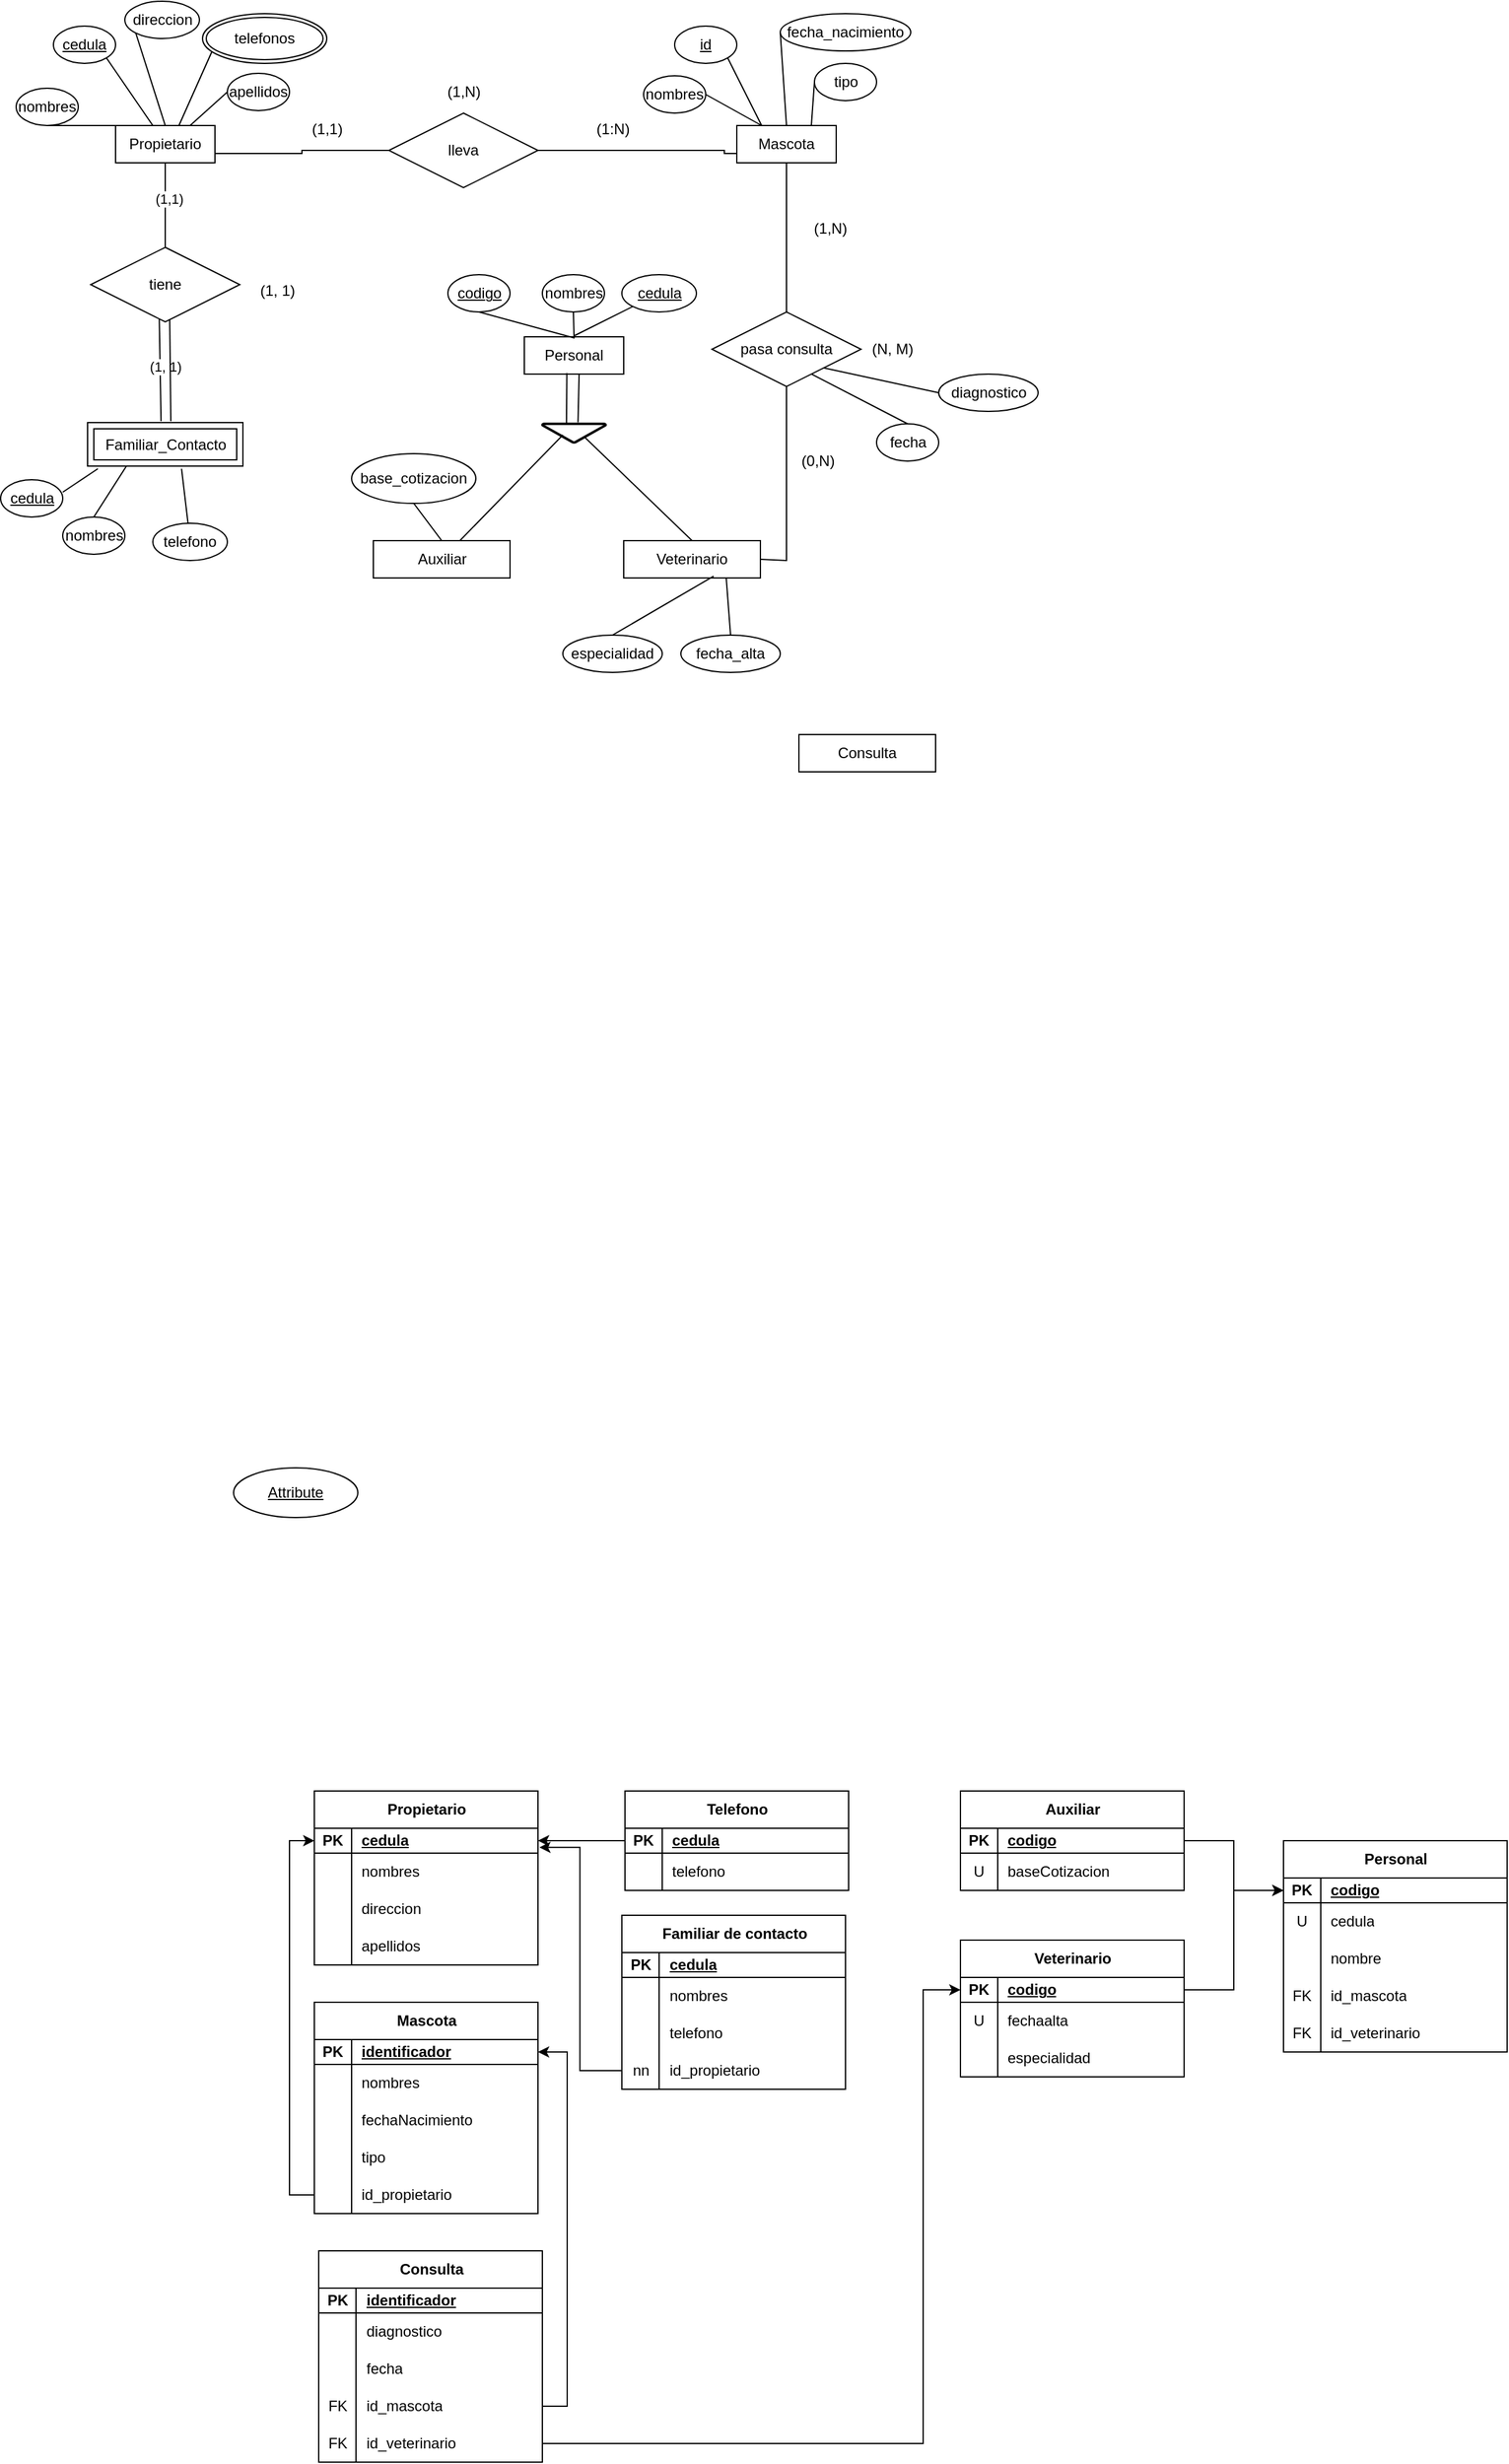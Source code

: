 <mxfile version="26.2.14">
  <diagram name="Página-1" id="taq5Bg_dtgPhHQL4mSBG">
    <mxGraphModel dx="992" dy="502" grid="1" gridSize="10" guides="1" tooltips="1" connect="1" arrows="1" fold="1" page="1" pageScale="1" pageWidth="827" pageHeight="1169" math="0" shadow="0">
      <root>
        <mxCell id="0" />
        <mxCell id="1" parent="0" />
        <mxCell id="-oOeGa9Isd8OEa_SCJHn-2" value="Propietario" style="rounded=0;whiteSpace=wrap;html=1;" vertex="1" parent="1">
          <mxGeometry x="140" y="140" width="80" height="30" as="geometry" />
        </mxCell>
        <mxCell id="-oOeGa9Isd8OEa_SCJHn-3" value="nombres" style="ellipse;whiteSpace=wrap;html=1;" vertex="1" parent="1">
          <mxGeometry x="60" y="110" width="50" height="30" as="geometry" />
        </mxCell>
        <mxCell id="-oOeGa9Isd8OEa_SCJHn-4" value="&lt;u&gt;cedula&lt;/u&gt;" style="ellipse;whiteSpace=wrap;html=1;" vertex="1" parent="1">
          <mxGeometry x="90" y="60" width="50" height="30" as="geometry" />
        </mxCell>
        <mxCell id="-oOeGa9Isd8OEa_SCJHn-6" value="apellidos" style="ellipse;whiteSpace=wrap;html=1;" vertex="1" parent="1">
          <mxGeometry x="230" y="98" width="50" height="30" as="geometry" />
        </mxCell>
        <mxCell id="-oOeGa9Isd8OEa_SCJHn-7" value="direccion" style="ellipse;whiteSpace=wrap;html=1;" vertex="1" parent="1">
          <mxGeometry x="147.5" y="40" width="60" height="30" as="geometry" />
        </mxCell>
        <mxCell id="-oOeGa9Isd8OEa_SCJHn-10" value="Mascota" style="rounded=0;whiteSpace=wrap;html=1;" vertex="1" parent="1">
          <mxGeometry x="640" y="140" width="80" height="30" as="geometry" />
        </mxCell>
        <mxCell id="-oOeGa9Isd8OEa_SCJHn-11" value="nombres" style="ellipse;whiteSpace=wrap;html=1;" vertex="1" parent="1">
          <mxGeometry x="565" y="100" width="50" height="30" as="geometry" />
        </mxCell>
        <mxCell id="-oOeGa9Isd8OEa_SCJHn-12" value="&lt;u&gt;id&lt;/u&gt;" style="ellipse;whiteSpace=wrap;html=1;" vertex="1" parent="1">
          <mxGeometry x="590" y="60" width="50" height="30" as="geometry" />
        </mxCell>
        <mxCell id="-oOeGa9Isd8OEa_SCJHn-13" value="tipo" style="ellipse;whiteSpace=wrap;html=1;" vertex="1" parent="1">
          <mxGeometry x="702.5" y="90" width="50" height="30" as="geometry" />
        </mxCell>
        <mxCell id="-oOeGa9Isd8OEa_SCJHn-14" value="fecha_nacimiento" style="ellipse;whiteSpace=wrap;html=1;" vertex="1" parent="1">
          <mxGeometry x="675" y="50" width="105" height="30" as="geometry" />
        </mxCell>
        <mxCell id="-oOeGa9Isd8OEa_SCJHn-16" value="Personal" style="rounded=0;whiteSpace=wrap;html=1;" vertex="1" parent="1">
          <mxGeometry x="469" y="310" width="80" height="30" as="geometry" />
        </mxCell>
        <mxCell id="-oOeGa9Isd8OEa_SCJHn-22" value="nombres" style="ellipse;whiteSpace=wrap;html=1;" vertex="1" parent="1">
          <mxGeometry x="483.5" y="260" width="50" height="30" as="geometry" />
        </mxCell>
        <mxCell id="-oOeGa9Isd8OEa_SCJHn-23" value="&lt;u&gt;codigo&lt;/u&gt;" style="ellipse;whiteSpace=wrap;html=1;" vertex="1" parent="1">
          <mxGeometry x="407.5" y="260" width="50" height="30" as="geometry" />
        </mxCell>
        <mxCell id="-oOeGa9Isd8OEa_SCJHn-25" value="&lt;u&gt;cedula&lt;/u&gt;" style="ellipse;whiteSpace=wrap;html=1;" vertex="1" parent="1">
          <mxGeometry x="547.5" y="260" width="60" height="30" as="geometry" />
        </mxCell>
        <mxCell id="-oOeGa9Isd8OEa_SCJHn-27" value="Veterinario" style="rounded=0;whiteSpace=wrap;html=1;" vertex="1" parent="1">
          <mxGeometry x="549" y="474.01" width="110" height="30" as="geometry" />
        </mxCell>
        <mxCell id="-oOeGa9Isd8OEa_SCJHn-28" value="Auxiliar" style="rounded=0;whiteSpace=wrap;html=1;" vertex="1" parent="1">
          <mxGeometry x="347.5" y="474.01" width="110" height="30" as="geometry" />
        </mxCell>
        <mxCell id="-oOeGa9Isd8OEa_SCJHn-29" value="fecha_alta" style="ellipse;whiteSpace=wrap;html=1;" vertex="1" parent="1">
          <mxGeometry x="595" y="550" width="80" height="30" as="geometry" />
        </mxCell>
        <mxCell id="-oOeGa9Isd8OEa_SCJHn-31" value="base_cotizacion" style="ellipse;whiteSpace=wrap;html=1;" vertex="1" parent="1">
          <mxGeometry x="330" y="404.01" width="100" height="40" as="geometry" />
        </mxCell>
        <mxCell id="-oOeGa9Isd8OEa_SCJHn-32" value="&lt;u&gt;cedula&lt;/u&gt;" style="ellipse;whiteSpace=wrap;html=1;" vertex="1" parent="1">
          <mxGeometry x="47.5" y="425" width="50" height="30" as="geometry" />
        </mxCell>
        <mxCell id="-oOeGa9Isd8OEa_SCJHn-33" value="nombres" style="ellipse;whiteSpace=wrap;html=1;" vertex="1" parent="1">
          <mxGeometry x="97.5" y="455" width="50" height="30" as="geometry" />
        </mxCell>
        <mxCell id="-oOeGa9Isd8OEa_SCJHn-35" value="telefono" style="ellipse;whiteSpace=wrap;html=1;" vertex="1" parent="1">
          <mxGeometry x="170" y="460" width="60" height="30" as="geometry" />
        </mxCell>
        <mxCell id="-oOeGa9Isd8OEa_SCJHn-36" value="" style="endArrow=none;html=1;rounded=0;exitX=0.5;exitY=1;exitDx=0;exitDy=0;" edge="1" parent="1" source="-oOeGa9Isd8OEa_SCJHn-3">
          <mxGeometry width="50" height="50" relative="1" as="geometry">
            <mxPoint x="350" y="240" as="sourcePoint" />
            <mxPoint x="140" y="140" as="targetPoint" />
          </mxGeometry>
        </mxCell>
        <mxCell id="-oOeGa9Isd8OEa_SCJHn-37" value="" style="endArrow=none;html=1;rounded=0;entryX=0.75;entryY=0;entryDx=0;entryDy=0;exitX=0;exitY=0.5;exitDx=0;exitDy=0;" edge="1" parent="1" source="-oOeGa9Isd8OEa_SCJHn-6" target="-oOeGa9Isd8OEa_SCJHn-2">
          <mxGeometry width="50" height="50" relative="1" as="geometry">
            <mxPoint x="155" y="140" as="sourcePoint" />
            <mxPoint x="159" y="154" as="targetPoint" />
          </mxGeometry>
        </mxCell>
        <mxCell id="-oOeGa9Isd8OEa_SCJHn-38" value="" style="endArrow=none;html=1;rounded=0;entryX=0.375;entryY=0;entryDx=0;entryDy=0;entryPerimeter=0;exitX=1;exitY=1;exitDx=0;exitDy=0;" edge="1" parent="1" source="-oOeGa9Isd8OEa_SCJHn-4" target="-oOeGa9Isd8OEa_SCJHn-2">
          <mxGeometry width="50" height="50" relative="1" as="geometry">
            <mxPoint x="165" y="150" as="sourcePoint" />
            <mxPoint x="169" y="164" as="targetPoint" />
          </mxGeometry>
        </mxCell>
        <mxCell id="-oOeGa9Isd8OEa_SCJHn-39" value="" style="endArrow=none;html=1;rounded=0;entryX=0.5;entryY=0;entryDx=0;entryDy=0;exitX=0;exitY=1;exitDx=0;exitDy=0;" edge="1" parent="1" source="-oOeGa9Isd8OEa_SCJHn-7" target="-oOeGa9Isd8OEa_SCJHn-2">
          <mxGeometry width="50" height="50" relative="1" as="geometry">
            <mxPoint x="175" y="160" as="sourcePoint" />
            <mxPoint x="179" y="174" as="targetPoint" />
          </mxGeometry>
        </mxCell>
        <mxCell id="-oOeGa9Isd8OEa_SCJHn-40" value="" style="endArrow=none;html=1;rounded=0;entryX=0;entryY=0.5;entryDx=0;entryDy=0;" edge="1" parent="1">
          <mxGeometry width="50" height="50" relative="1" as="geometry">
            <mxPoint x="191" y="140" as="sourcePoint" />
            <mxPoint x="220" y="75" as="targetPoint" />
          </mxGeometry>
        </mxCell>
        <mxCell id="-oOeGa9Isd8OEa_SCJHn-41" value="" style="endArrow=none;html=1;rounded=0;entryX=0.5;entryY=0;entryDx=0;entryDy=0;exitX=0.75;exitY=1;exitDx=0;exitDy=0;" edge="1" parent="1" source="-oOeGa9Isd8OEa_SCJHn-27" target="-oOeGa9Isd8OEa_SCJHn-29">
          <mxGeometry width="50" height="50" relative="1" as="geometry">
            <mxPoint x="672" y="500" as="sourcePoint" />
            <mxPoint x="715" y="434.01" as="targetPoint" />
          </mxGeometry>
        </mxCell>
        <mxCell id="-oOeGa9Isd8OEa_SCJHn-42" value="" style="endArrow=none;html=1;rounded=0;exitX=0.25;exitY=0;exitDx=0;exitDy=0;entryX=1;entryY=0.5;entryDx=0;entryDy=0;" edge="1" parent="1" source="-oOeGa9Isd8OEa_SCJHn-10" target="-oOeGa9Isd8OEa_SCJHn-11">
          <mxGeometry width="50" height="50" relative="1" as="geometry">
            <mxPoint x="510" y="240" as="sourcePoint" />
            <mxPoint x="620" y="130" as="targetPoint" />
          </mxGeometry>
        </mxCell>
        <mxCell id="-oOeGa9Isd8OEa_SCJHn-43" value="" style="endArrow=none;html=1;rounded=0;entryX=0;entryY=0.5;entryDx=0;entryDy=0;exitX=0.75;exitY=0;exitDx=0;exitDy=0;" edge="1" parent="1" source="-oOeGa9Isd8OEa_SCJHn-10" target="-oOeGa9Isd8OEa_SCJHn-13">
          <mxGeometry width="50" height="50" relative="1" as="geometry">
            <mxPoint x="520" y="250" as="sourcePoint" />
            <mxPoint x="520" y="240" as="targetPoint" />
          </mxGeometry>
        </mxCell>
        <mxCell id="-oOeGa9Isd8OEa_SCJHn-44" value="" style="endArrow=none;html=1;rounded=0;entryX=1;entryY=1;entryDx=0;entryDy=0;exitX=0.25;exitY=0;exitDx=0;exitDy=0;" edge="1" parent="1" source="-oOeGa9Isd8OEa_SCJHn-10" target="-oOeGa9Isd8OEa_SCJHn-12">
          <mxGeometry width="50" height="50" relative="1" as="geometry">
            <mxPoint x="530" y="260" as="sourcePoint" />
            <mxPoint x="530" y="250" as="targetPoint" />
          </mxGeometry>
        </mxCell>
        <mxCell id="-oOeGa9Isd8OEa_SCJHn-45" value="" style="endArrow=none;html=1;rounded=0;entryX=0;entryY=0.5;entryDx=0;entryDy=0;exitX=0.5;exitY=0;exitDx=0;exitDy=0;exitPerimeter=0;" edge="1" parent="1" source="-oOeGa9Isd8OEa_SCJHn-10" target="-oOeGa9Isd8OEa_SCJHn-14">
          <mxGeometry width="50" height="50" relative="1" as="geometry">
            <mxPoint x="540" y="270" as="sourcePoint" />
            <mxPoint x="540" y="260" as="targetPoint" />
          </mxGeometry>
        </mxCell>
        <mxCell id="-oOeGa9Isd8OEa_SCJHn-47" style="edgeStyle=orthogonalEdgeStyle;rounded=0;orthogonalLoop=1;jettySize=auto;html=1;exitX=1;exitY=0.5;exitDx=0;exitDy=0;entryX=0;entryY=0.75;entryDx=0;entryDy=0;startArrow=none;startFill=0;endArrow=none;" edge="1" parent="1" source="-oOeGa9Isd8OEa_SCJHn-46" target="-oOeGa9Isd8OEa_SCJHn-10">
          <mxGeometry relative="1" as="geometry">
            <Array as="points">
              <mxPoint x="630" y="160" />
            </Array>
          </mxGeometry>
        </mxCell>
        <mxCell id="-oOeGa9Isd8OEa_SCJHn-48" style="edgeStyle=orthogonalEdgeStyle;rounded=0;orthogonalLoop=1;jettySize=auto;html=1;exitX=0;exitY=0.5;exitDx=0;exitDy=0;entryX=1;entryY=0.75;entryDx=0;entryDy=0;endArrow=none;startFill=0;" edge="1" parent="1" source="-oOeGa9Isd8OEa_SCJHn-46" target="-oOeGa9Isd8OEa_SCJHn-2">
          <mxGeometry relative="1" as="geometry" />
        </mxCell>
        <mxCell id="-oOeGa9Isd8OEa_SCJHn-46" value="lleva" style="shape=rhombus;perimeter=rhombusPerimeter;whiteSpace=wrap;html=1;align=center;" vertex="1" parent="1">
          <mxGeometry x="360" y="130" width="120" height="60" as="geometry" />
        </mxCell>
        <mxCell id="-oOeGa9Isd8OEa_SCJHn-49" value="(1,1)" style="text;html=1;align=center;verticalAlign=middle;resizable=0;points=[];autosize=1;strokeColor=none;fillColor=none;" vertex="1" parent="1">
          <mxGeometry x="285" y="128" width="50" height="30" as="geometry" />
        </mxCell>
        <mxCell id="-oOeGa9Isd8OEa_SCJHn-52" value="(1:N)" style="text;html=1;align=center;verticalAlign=middle;resizable=0;points=[];autosize=1;strokeColor=none;fillColor=none;" vertex="1" parent="1">
          <mxGeometry x="515" y="128" width="50" height="30" as="geometry" />
        </mxCell>
        <mxCell id="-oOeGa9Isd8OEa_SCJHn-53" value="(1,N)" style="text;html=1;align=center;verticalAlign=middle;resizable=0;points=[];autosize=1;strokeColor=none;fillColor=none;" vertex="1" parent="1">
          <mxGeometry x="395" y="98" width="50" height="30" as="geometry" />
        </mxCell>
        <mxCell id="-oOeGa9Isd8OEa_SCJHn-54" value="" style="strokeWidth=2;html=1;shape=mxgraph.flowchart.merge_or_storage;whiteSpace=wrap;" vertex="1" parent="1">
          <mxGeometry x="483.5" y="380" width="51" height="15" as="geometry" />
        </mxCell>
        <mxCell id="-oOeGa9Isd8OEa_SCJHn-56" value="" style="endArrow=none;html=1;rounded=0;entryX=0.428;entryY=0.973;entryDx=0;entryDy=0;entryPerimeter=0;exitX=0.381;exitY=-0.017;exitDx=0;exitDy=0;exitPerimeter=0;" edge="1" parent="1" source="-oOeGa9Isd8OEa_SCJHn-54" target="-oOeGa9Isd8OEa_SCJHn-16">
          <mxGeometry width="50" height="50" relative="1" as="geometry">
            <mxPoint x="503.5" y="378" as="sourcePoint" />
            <mxPoint x="437.5" y="260" as="targetPoint" />
          </mxGeometry>
        </mxCell>
        <mxCell id="-oOeGa9Isd8OEa_SCJHn-57" value="especialidad" style="ellipse;whiteSpace=wrap;html=1;" vertex="1" parent="1">
          <mxGeometry x="500" y="550" width="80" height="30" as="geometry" />
        </mxCell>
        <mxCell id="-oOeGa9Isd8OEa_SCJHn-58" value="" style="endArrow=none;html=1;rounded=0;entryX=0.5;entryY=0;entryDx=0;entryDy=0;exitX=0.658;exitY=0.951;exitDx=0;exitDy=0;exitPerimeter=0;" edge="1" parent="1" source="-oOeGa9Isd8OEa_SCJHn-27" target="-oOeGa9Isd8OEa_SCJHn-57">
          <mxGeometry width="50" height="50" relative="1" as="geometry">
            <mxPoint x="685" y="484.01" as="sourcePoint" />
            <mxPoint x="580" y="474.01" as="targetPoint" />
          </mxGeometry>
        </mxCell>
        <mxCell id="-oOeGa9Isd8OEa_SCJHn-59" value="" style="endArrow=none;html=1;rounded=0;entryX=0.551;entryY=1.015;entryDx=0;entryDy=0;entryPerimeter=0;exitX=0.563;exitY=-0.083;exitDx=0;exitDy=0;exitPerimeter=0;" edge="1" parent="1" source="-oOeGa9Isd8OEa_SCJHn-54" target="-oOeGa9Isd8OEa_SCJHn-16">
          <mxGeometry width="50" height="50" relative="1" as="geometry">
            <mxPoint x="519.5" y="370" as="sourcePoint" />
            <mxPoint x="519.5" y="350" as="targetPoint" />
          </mxGeometry>
        </mxCell>
        <mxCell id="-oOeGa9Isd8OEa_SCJHn-60" value="" style="endArrow=none;html=1;rounded=0;entryX=0.5;entryY=1;entryDx=0;entryDy=0;exitX=0.5;exitY=0;exitDx=0;exitDy=0;" edge="1" parent="1" source="-oOeGa9Isd8OEa_SCJHn-28" target="-oOeGa9Isd8OEa_SCJHn-31">
          <mxGeometry width="50" height="50" relative="1" as="geometry">
            <mxPoint x="345" y="394.01" as="sourcePoint" />
            <mxPoint x="346" y="353.01" as="targetPoint" />
          </mxGeometry>
        </mxCell>
        <mxCell id="-oOeGa9Isd8OEa_SCJHn-61" value="" style="endArrow=none;html=1;rounded=0;entryX=0.66;entryY=0.691;entryDx=0;entryDy=0;exitX=0.5;exitY=0;exitDx=0;exitDy=0;entryPerimeter=0;" edge="1" parent="1" source="-oOeGa9Isd8OEa_SCJHn-27" target="-oOeGa9Isd8OEa_SCJHn-54">
          <mxGeometry width="50" height="50" relative="1" as="geometry">
            <mxPoint x="705" y="470.01" as="sourcePoint" />
            <mxPoint x="767.526" y="395.005" as="targetPoint" />
          </mxGeometry>
        </mxCell>
        <mxCell id="-oOeGa9Isd8OEa_SCJHn-62" value="" style="endArrow=none;html=1;rounded=0;" edge="1" parent="1" source="-oOeGa9Isd8OEa_SCJHn-28">
          <mxGeometry width="50" height="50" relative="1" as="geometry">
            <mxPoint x="602.5" y="490" as="sourcePoint" />
            <mxPoint x="500" y="389" as="targetPoint" />
          </mxGeometry>
        </mxCell>
        <mxCell id="-oOeGa9Isd8OEa_SCJHn-63" value="" style="endArrow=none;html=1;rounded=0;entryX=0.5;entryY=1;entryDx=0;entryDy=0;" edge="1" parent="1" target="-oOeGa9Isd8OEa_SCJHn-23">
          <mxGeometry width="50" height="50" relative="1" as="geometry">
            <mxPoint x="509.5" y="311" as="sourcePoint" />
            <mxPoint x="505.5" y="401" as="targetPoint" />
          </mxGeometry>
        </mxCell>
        <mxCell id="-oOeGa9Isd8OEa_SCJHn-64" value="" style="endArrow=none;html=1;rounded=0;entryX=0.5;entryY=1;entryDx=0;entryDy=0;exitX=0.5;exitY=0;exitDx=0;exitDy=0;" edge="1" parent="1" source="-oOeGa9Isd8OEa_SCJHn-16" target="-oOeGa9Isd8OEa_SCJHn-22">
          <mxGeometry width="50" height="50" relative="1" as="geometry">
            <mxPoint x="459.5" y="491" as="sourcePoint" />
            <mxPoint x="515.5" y="411" as="targetPoint" />
          </mxGeometry>
        </mxCell>
        <mxCell id="-oOeGa9Isd8OEa_SCJHn-65" value="" style="endArrow=none;html=1;rounded=0;entryX=0;entryY=1;entryDx=0;entryDy=0;" edge="1" parent="1" target="-oOeGa9Isd8OEa_SCJHn-25">
          <mxGeometry width="50" height="50" relative="1" as="geometry">
            <mxPoint x="509.5" y="309" as="sourcePoint" />
            <mxPoint x="525.5" y="421" as="targetPoint" />
          </mxGeometry>
        </mxCell>
        <mxCell id="-oOeGa9Isd8OEa_SCJHn-66" value="Consulta" style="rounded=0;whiteSpace=wrap;html=1;" vertex="1" parent="1">
          <mxGeometry x="690" y="630" width="110" height="30" as="geometry" />
        </mxCell>
        <mxCell id="-oOeGa9Isd8OEa_SCJHn-69" value="pasa consulta" style="shape=rhombus;perimeter=rhombusPerimeter;whiteSpace=wrap;html=1;align=center;" vertex="1" parent="1">
          <mxGeometry x="620" y="290" width="120" height="60" as="geometry" />
        </mxCell>
        <mxCell id="-oOeGa9Isd8OEa_SCJHn-71" value="" style="endArrow=none;html=1;rounded=0;entryX=0.5;entryY=1;entryDx=0;entryDy=0;exitX=1;exitY=0.5;exitDx=0;exitDy=0;" edge="1" parent="1" source="-oOeGa9Isd8OEa_SCJHn-27" target="-oOeGa9Isd8OEa_SCJHn-69">
          <mxGeometry width="50" height="50" relative="1" as="geometry">
            <mxPoint x="370" y="440" as="sourcePoint" />
            <mxPoint x="420" y="390" as="targetPoint" />
            <Array as="points">
              <mxPoint x="680" y="490" />
            </Array>
          </mxGeometry>
        </mxCell>
        <mxCell id="-oOeGa9Isd8OEa_SCJHn-72" value="" style="endArrow=none;html=1;rounded=0;entryX=0.5;entryY=1;entryDx=0;entryDy=0;exitX=0.5;exitY=0;exitDx=0;exitDy=0;" edge="1" parent="1" source="-oOeGa9Isd8OEa_SCJHn-69" target="-oOeGa9Isd8OEa_SCJHn-10">
          <mxGeometry width="50" height="50" relative="1" as="geometry">
            <mxPoint x="550" y="460" as="sourcePoint" />
            <mxPoint x="600" y="410" as="targetPoint" />
          </mxGeometry>
        </mxCell>
        <mxCell id="-oOeGa9Isd8OEa_SCJHn-74" value="(1,N)" style="text;html=1;align=center;verticalAlign=middle;resizable=0;points=[];autosize=1;strokeColor=none;fillColor=none;" vertex="1" parent="1">
          <mxGeometry x="690" y="208" width="50" height="30" as="geometry" />
        </mxCell>
        <mxCell id="-oOeGa9Isd8OEa_SCJHn-75" value="(0,N)" style="text;html=1;align=center;verticalAlign=middle;resizable=0;points=[];autosize=1;strokeColor=none;fillColor=none;" vertex="1" parent="1">
          <mxGeometry x="680" y="395" width="50" height="30" as="geometry" />
        </mxCell>
        <mxCell id="-oOeGa9Isd8OEa_SCJHn-76" value="(N, M)" style="text;html=1;align=center;verticalAlign=middle;resizable=0;points=[];autosize=1;strokeColor=none;fillColor=none;" vertex="1" parent="1">
          <mxGeometry x="735" y="305" width="60" height="30" as="geometry" />
        </mxCell>
        <mxCell id="-oOeGa9Isd8OEa_SCJHn-77" value="fecha" style="ellipse;whiteSpace=wrap;html=1;" vertex="1" parent="1">
          <mxGeometry x="752.5" y="380" width="50" height="30" as="geometry" />
        </mxCell>
        <mxCell id="-oOeGa9Isd8OEa_SCJHn-78" value="" style="endArrow=none;html=1;rounded=0;entryX=0.5;entryY=0;entryDx=0;entryDy=0;exitX=0.667;exitY=0.833;exitDx=0;exitDy=0;exitPerimeter=0;" edge="1" parent="1" source="-oOeGa9Isd8OEa_SCJHn-69" target="-oOeGa9Isd8OEa_SCJHn-77">
          <mxGeometry width="50" height="50" relative="1" as="geometry">
            <mxPoint x="590" y="400" as="sourcePoint" />
            <mxPoint x="740" y="360" as="targetPoint" />
          </mxGeometry>
        </mxCell>
        <mxCell id="-oOeGa9Isd8OEa_SCJHn-79" value="diagnostico" style="ellipse;whiteSpace=wrap;html=1;" vertex="1" parent="1">
          <mxGeometry x="802.5" y="340" width="80" height="30" as="geometry" />
        </mxCell>
        <mxCell id="-oOeGa9Isd8OEa_SCJHn-80" value="" style="endArrow=none;html=1;rounded=0;entryX=0;entryY=0.5;entryDx=0;entryDy=0;exitX=1;exitY=1;exitDx=0;exitDy=0;" edge="1" parent="1" source="-oOeGa9Isd8OEa_SCJHn-69" target="-oOeGa9Isd8OEa_SCJHn-79">
          <mxGeometry width="50" height="50" relative="1" as="geometry">
            <mxPoint x="710" y="350" as="sourcePoint" />
            <mxPoint x="788" y="390" as="targetPoint" />
          </mxGeometry>
        </mxCell>
        <mxCell id="-oOeGa9Isd8OEa_SCJHn-81" value="Familiar_Contacto" style="shape=ext;margin=3;double=1;whiteSpace=wrap;html=1;align=center;" vertex="1" parent="1">
          <mxGeometry x="117.5" y="379.01" width="125" height="35" as="geometry" />
        </mxCell>
        <mxCell id="-oOeGa9Isd8OEa_SCJHn-82" value="tiene" style="shape=rhombus;perimeter=rhombusPerimeter;whiteSpace=wrap;html=1;align=center;" vertex="1" parent="1">
          <mxGeometry x="120" y="238" width="120" height="60" as="geometry" />
        </mxCell>
        <mxCell id="-oOeGa9Isd8OEa_SCJHn-84" value="" style="endArrow=none;html=1;rounded=0;entryX=0.5;entryY=1;entryDx=0;entryDy=0;exitX=0.5;exitY=0;exitDx=0;exitDy=0;" edge="1" parent="1" source="-oOeGa9Isd8OEa_SCJHn-82" target="-oOeGa9Isd8OEa_SCJHn-2">
          <mxGeometry width="50" height="50" relative="1" as="geometry">
            <mxPoint x="1040" y="410" as="sourcePoint" />
            <mxPoint x="1090" y="360" as="targetPoint" />
          </mxGeometry>
        </mxCell>
        <mxCell id="-oOeGa9Isd8OEa_SCJHn-92" value="(1,1)" style="edgeLabel;html=1;align=center;verticalAlign=middle;resizable=0;points=[];" vertex="1" connectable="0" parent="-oOeGa9Isd8OEa_SCJHn-84">
          <mxGeometry x="0.15" y="-3" relative="1" as="geometry">
            <mxPoint as="offset" />
          </mxGeometry>
        </mxCell>
        <mxCell id="-oOeGa9Isd8OEa_SCJHn-85" value="" style="endArrow=none;html=1;rounded=0;exitX=0.46;exitY=0.965;exitDx=0;exitDy=0;exitPerimeter=0;entryX=0.473;entryY=-0.032;entryDx=0;entryDy=0;entryPerimeter=0;" edge="1" parent="1" source="-oOeGa9Isd8OEa_SCJHn-82" target="-oOeGa9Isd8OEa_SCJHn-81">
          <mxGeometry width="50" height="50" relative="1" as="geometry">
            <mxPoint x="188" y="255" as="sourcePoint" />
            <mxPoint x="173" y="380" as="targetPoint" />
            <Array as="points" />
          </mxGeometry>
        </mxCell>
        <mxCell id="-oOeGa9Isd8OEa_SCJHn-91" value="(1, 1)" style="edgeLabel;html=1;align=center;verticalAlign=middle;resizable=0;points=[];" vertex="1" connectable="0" parent="-oOeGa9Isd8OEa_SCJHn-85">
          <mxGeometry x="-0.078" y="4" relative="1" as="geometry">
            <mxPoint as="offset" />
          </mxGeometry>
        </mxCell>
        <mxCell id="-oOeGa9Isd8OEa_SCJHn-86" value="" style="endArrow=none;html=1;rounded=0;entryX=0.066;entryY=1.061;entryDx=0;entryDy=0;entryPerimeter=0;" edge="1" parent="1" target="-oOeGa9Isd8OEa_SCJHn-81">
          <mxGeometry width="50" height="50" relative="1" as="geometry">
            <mxPoint x="97.5" y="435" as="sourcePoint" />
            <mxPoint x="147.5" y="385" as="targetPoint" />
          </mxGeometry>
        </mxCell>
        <mxCell id="-oOeGa9Isd8OEa_SCJHn-88" value="" style="endArrow=none;html=1;rounded=0;entryX=0.25;entryY=1;entryDx=0;entryDy=0;exitX=0.5;exitY=0;exitDx=0;exitDy=0;" edge="1" parent="1" source="-oOeGa9Isd8OEa_SCJHn-33" target="-oOeGa9Isd8OEa_SCJHn-81">
          <mxGeometry width="50" height="50" relative="1" as="geometry">
            <mxPoint x="107.5" y="445" as="sourcePoint" />
            <mxPoint x="136" y="426" as="targetPoint" />
          </mxGeometry>
        </mxCell>
        <mxCell id="-oOeGa9Isd8OEa_SCJHn-89" value="" style="endArrow=none;html=1;rounded=0;entryX=0.605;entryY=1.061;entryDx=0;entryDy=0;entryPerimeter=0;" edge="1" parent="1" source="-oOeGa9Isd8OEa_SCJHn-35" target="-oOeGa9Isd8OEa_SCJHn-81">
          <mxGeometry width="50" height="50" relative="1" as="geometry">
            <mxPoint x="117.5" y="455" as="sourcePoint" />
            <mxPoint x="146" y="436" as="targetPoint" />
          </mxGeometry>
        </mxCell>
        <mxCell id="-oOeGa9Isd8OEa_SCJHn-90" value="" style="endArrow=none;html=1;rounded=0;entryX=0.53;entryY=0.975;entryDx=0;entryDy=0;entryPerimeter=0;exitX=0.536;exitY=-0.032;exitDx=0;exitDy=0;exitPerimeter=0;" edge="1" parent="1" source="-oOeGa9Isd8OEa_SCJHn-81" target="-oOeGa9Isd8OEa_SCJHn-82">
          <mxGeometry width="50" height="50" relative="1" as="geometry">
            <mxPoint x="230" y="370" as="sourcePoint" />
            <mxPoint x="180" y="300" as="targetPoint" />
          </mxGeometry>
        </mxCell>
        <mxCell id="-oOeGa9Isd8OEa_SCJHn-93" value="(1, 1)" style="text;html=1;align=center;verticalAlign=middle;resizable=0;points=[];autosize=1;strokeColor=none;fillColor=none;" vertex="1" parent="1">
          <mxGeometry x="245" y="258" width="50" height="30" as="geometry" />
        </mxCell>
        <mxCell id="-oOeGa9Isd8OEa_SCJHn-94" value="telefonos" style="ellipse;shape=doubleEllipse;margin=3;whiteSpace=wrap;html=1;align=center;" vertex="1" parent="1">
          <mxGeometry x="210" y="50" width="100" height="40" as="geometry" />
        </mxCell>
        <mxCell id="-oOeGa9Isd8OEa_SCJHn-108" value="Attribute" style="ellipse;whiteSpace=wrap;html=1;align=center;fontStyle=4;" vertex="1" parent="1">
          <mxGeometry x="235" y="1220" width="100" height="40" as="geometry" />
        </mxCell>
        <mxCell id="-oOeGa9Isd8OEa_SCJHn-109" value="Propietario" style="shape=table;startSize=30;container=1;collapsible=1;childLayout=tableLayout;fixedRows=1;rowLines=0;fontStyle=1;align=center;resizeLast=1;html=1;" vertex="1" parent="1">
          <mxGeometry x="300" y="1480" width="180" height="140" as="geometry" />
        </mxCell>
        <mxCell id="-oOeGa9Isd8OEa_SCJHn-110" value="" style="shape=tableRow;horizontal=0;startSize=0;swimlaneHead=0;swimlaneBody=0;fillColor=none;collapsible=0;dropTarget=0;points=[[0,0.5],[1,0.5]];portConstraint=eastwest;top=0;left=0;right=0;bottom=1;" vertex="1" parent="-oOeGa9Isd8OEa_SCJHn-109">
          <mxGeometry y="30" width="180" height="20" as="geometry" />
        </mxCell>
        <mxCell id="-oOeGa9Isd8OEa_SCJHn-111" value="PK" style="shape=partialRectangle;connectable=0;fillColor=none;top=0;left=0;bottom=0;right=0;fontStyle=1;overflow=hidden;whiteSpace=wrap;html=1;" vertex="1" parent="-oOeGa9Isd8OEa_SCJHn-110">
          <mxGeometry width="30" height="20" as="geometry">
            <mxRectangle width="30" height="20" as="alternateBounds" />
          </mxGeometry>
        </mxCell>
        <mxCell id="-oOeGa9Isd8OEa_SCJHn-112" value="cedula" style="shape=partialRectangle;connectable=0;fillColor=none;top=0;left=0;bottom=0;right=0;align=left;spacingLeft=6;fontStyle=5;overflow=hidden;whiteSpace=wrap;html=1;" vertex="1" parent="-oOeGa9Isd8OEa_SCJHn-110">
          <mxGeometry x="30" width="150" height="20" as="geometry">
            <mxRectangle width="150" height="20" as="alternateBounds" />
          </mxGeometry>
        </mxCell>
        <mxCell id="-oOeGa9Isd8OEa_SCJHn-116" value="" style="shape=tableRow;horizontal=0;startSize=0;swimlaneHead=0;swimlaneBody=0;fillColor=none;collapsible=0;dropTarget=0;points=[[0,0.5],[1,0.5]];portConstraint=eastwest;top=0;left=0;right=0;bottom=0;" vertex="1" parent="-oOeGa9Isd8OEa_SCJHn-109">
          <mxGeometry y="50" width="180" height="30" as="geometry" />
        </mxCell>
        <mxCell id="-oOeGa9Isd8OEa_SCJHn-117" value="" style="shape=partialRectangle;connectable=0;fillColor=none;top=0;left=0;bottom=0;right=0;editable=1;overflow=hidden;whiteSpace=wrap;html=1;" vertex="1" parent="-oOeGa9Isd8OEa_SCJHn-116">
          <mxGeometry width="30" height="30" as="geometry">
            <mxRectangle width="30" height="30" as="alternateBounds" />
          </mxGeometry>
        </mxCell>
        <mxCell id="-oOeGa9Isd8OEa_SCJHn-118" value="nombres" style="shape=partialRectangle;connectable=0;fillColor=none;top=0;left=0;bottom=0;right=0;align=left;spacingLeft=6;overflow=hidden;whiteSpace=wrap;html=1;" vertex="1" parent="-oOeGa9Isd8OEa_SCJHn-116">
          <mxGeometry x="30" width="150" height="30" as="geometry">
            <mxRectangle width="150" height="30" as="alternateBounds" />
          </mxGeometry>
        </mxCell>
        <mxCell id="-oOeGa9Isd8OEa_SCJHn-139" style="shape=tableRow;horizontal=0;startSize=0;swimlaneHead=0;swimlaneBody=0;fillColor=none;collapsible=0;dropTarget=0;points=[[0,0.5],[1,0.5]];portConstraint=eastwest;top=0;left=0;right=0;bottom=0;" vertex="1" parent="-oOeGa9Isd8OEa_SCJHn-109">
          <mxGeometry y="80" width="180" height="30" as="geometry" />
        </mxCell>
        <mxCell id="-oOeGa9Isd8OEa_SCJHn-140" style="shape=partialRectangle;connectable=0;fillColor=none;top=0;left=0;bottom=0;right=0;editable=1;overflow=hidden;whiteSpace=wrap;html=1;" vertex="1" parent="-oOeGa9Isd8OEa_SCJHn-139">
          <mxGeometry width="30" height="30" as="geometry">
            <mxRectangle width="30" height="30" as="alternateBounds" />
          </mxGeometry>
        </mxCell>
        <mxCell id="-oOeGa9Isd8OEa_SCJHn-141" value="direccion" style="shape=partialRectangle;connectable=0;fillColor=none;top=0;left=0;bottom=0;right=0;align=left;spacingLeft=6;overflow=hidden;whiteSpace=wrap;html=1;" vertex="1" parent="-oOeGa9Isd8OEa_SCJHn-139">
          <mxGeometry x="30" width="150" height="30" as="geometry">
            <mxRectangle width="150" height="30" as="alternateBounds" />
          </mxGeometry>
        </mxCell>
        <mxCell id="-oOeGa9Isd8OEa_SCJHn-119" value="" style="shape=tableRow;horizontal=0;startSize=0;swimlaneHead=0;swimlaneBody=0;fillColor=none;collapsible=0;dropTarget=0;points=[[0,0.5],[1,0.5]];portConstraint=eastwest;top=0;left=0;right=0;bottom=0;" vertex="1" parent="-oOeGa9Isd8OEa_SCJHn-109">
          <mxGeometry y="110" width="180" height="30" as="geometry" />
        </mxCell>
        <mxCell id="-oOeGa9Isd8OEa_SCJHn-120" value="" style="shape=partialRectangle;connectable=0;fillColor=none;top=0;left=0;bottom=0;right=0;editable=1;overflow=hidden;whiteSpace=wrap;html=1;" vertex="1" parent="-oOeGa9Isd8OEa_SCJHn-119">
          <mxGeometry width="30" height="30" as="geometry">
            <mxRectangle width="30" height="30" as="alternateBounds" />
          </mxGeometry>
        </mxCell>
        <mxCell id="-oOeGa9Isd8OEa_SCJHn-121" value="apellidos" style="shape=partialRectangle;connectable=0;fillColor=none;top=0;left=0;bottom=0;right=0;align=left;spacingLeft=6;overflow=hidden;whiteSpace=wrap;html=1;" vertex="1" parent="-oOeGa9Isd8OEa_SCJHn-119">
          <mxGeometry x="30" width="150" height="30" as="geometry">
            <mxRectangle width="150" height="30" as="alternateBounds" />
          </mxGeometry>
        </mxCell>
        <mxCell id="-oOeGa9Isd8OEa_SCJHn-142" value="Telefono" style="shape=table;startSize=30;container=1;collapsible=1;childLayout=tableLayout;fixedRows=1;rowLines=0;fontStyle=1;align=center;resizeLast=1;html=1;" vertex="1" parent="1">
          <mxGeometry x="550" y="1480" width="180" height="80" as="geometry" />
        </mxCell>
        <mxCell id="-oOeGa9Isd8OEa_SCJHn-143" value="" style="shape=tableRow;horizontal=0;startSize=0;swimlaneHead=0;swimlaneBody=0;fillColor=none;collapsible=0;dropTarget=0;points=[[0,0.5],[1,0.5]];portConstraint=eastwest;top=0;left=0;right=0;bottom=1;" vertex="1" parent="-oOeGa9Isd8OEa_SCJHn-142">
          <mxGeometry y="30" width="180" height="20" as="geometry" />
        </mxCell>
        <mxCell id="-oOeGa9Isd8OEa_SCJHn-144" value="PK" style="shape=partialRectangle;connectable=0;fillColor=none;top=0;left=0;bottom=0;right=0;fontStyle=1;overflow=hidden;whiteSpace=wrap;html=1;" vertex="1" parent="-oOeGa9Isd8OEa_SCJHn-143">
          <mxGeometry width="30" height="20" as="geometry">
            <mxRectangle width="30" height="20" as="alternateBounds" />
          </mxGeometry>
        </mxCell>
        <mxCell id="-oOeGa9Isd8OEa_SCJHn-145" value="cedula" style="shape=partialRectangle;connectable=0;fillColor=none;top=0;left=0;bottom=0;right=0;align=left;spacingLeft=6;fontStyle=5;overflow=hidden;whiteSpace=wrap;html=1;" vertex="1" parent="-oOeGa9Isd8OEa_SCJHn-143">
          <mxGeometry x="30" width="150" height="20" as="geometry">
            <mxRectangle width="150" height="20" as="alternateBounds" />
          </mxGeometry>
        </mxCell>
        <mxCell id="-oOeGa9Isd8OEa_SCJHn-146" value="" style="shape=tableRow;horizontal=0;startSize=0;swimlaneHead=0;swimlaneBody=0;fillColor=none;collapsible=0;dropTarget=0;points=[[0,0.5],[1,0.5]];portConstraint=eastwest;top=0;left=0;right=0;bottom=0;" vertex="1" parent="-oOeGa9Isd8OEa_SCJHn-142">
          <mxGeometry y="50" width="180" height="30" as="geometry" />
        </mxCell>
        <mxCell id="-oOeGa9Isd8OEa_SCJHn-147" value="" style="shape=partialRectangle;connectable=0;fillColor=none;top=0;left=0;bottom=0;right=0;editable=1;overflow=hidden;whiteSpace=wrap;html=1;" vertex="1" parent="-oOeGa9Isd8OEa_SCJHn-146">
          <mxGeometry width="30" height="30" as="geometry">
            <mxRectangle width="30" height="30" as="alternateBounds" />
          </mxGeometry>
        </mxCell>
        <mxCell id="-oOeGa9Isd8OEa_SCJHn-148" value="telefono" style="shape=partialRectangle;connectable=0;fillColor=none;top=0;left=0;bottom=0;right=0;align=left;spacingLeft=6;overflow=hidden;whiteSpace=wrap;html=1;" vertex="1" parent="-oOeGa9Isd8OEa_SCJHn-146">
          <mxGeometry x="30" width="150" height="30" as="geometry">
            <mxRectangle width="150" height="30" as="alternateBounds" />
          </mxGeometry>
        </mxCell>
        <mxCell id="-oOeGa9Isd8OEa_SCJHn-158" style="edgeStyle=orthogonalEdgeStyle;rounded=0;orthogonalLoop=1;jettySize=auto;html=1;exitX=0;exitY=0.5;exitDx=0;exitDy=0;entryX=1;entryY=0.5;entryDx=0;entryDy=0;" edge="1" parent="1" source="-oOeGa9Isd8OEa_SCJHn-143" target="-oOeGa9Isd8OEa_SCJHn-110">
          <mxGeometry relative="1" as="geometry" />
        </mxCell>
        <mxCell id="-oOeGa9Isd8OEa_SCJHn-159" value="Familiar de contacto" style="shape=table;startSize=30;container=1;collapsible=1;childLayout=tableLayout;fixedRows=1;rowLines=0;fontStyle=1;align=center;resizeLast=1;html=1;" vertex="1" parent="1">
          <mxGeometry x="547.5" y="1580" width="180" height="140" as="geometry" />
        </mxCell>
        <mxCell id="-oOeGa9Isd8OEa_SCJHn-160" value="" style="shape=tableRow;horizontal=0;startSize=0;swimlaneHead=0;swimlaneBody=0;fillColor=none;collapsible=0;dropTarget=0;points=[[0,0.5],[1,0.5]];portConstraint=eastwest;top=0;left=0;right=0;bottom=1;" vertex="1" parent="-oOeGa9Isd8OEa_SCJHn-159">
          <mxGeometry y="30" width="180" height="20" as="geometry" />
        </mxCell>
        <mxCell id="-oOeGa9Isd8OEa_SCJHn-161" value="PK" style="shape=partialRectangle;connectable=0;fillColor=none;top=0;left=0;bottom=0;right=0;fontStyle=1;overflow=hidden;whiteSpace=wrap;html=1;" vertex="1" parent="-oOeGa9Isd8OEa_SCJHn-160">
          <mxGeometry width="30" height="20" as="geometry">
            <mxRectangle width="30" height="20" as="alternateBounds" />
          </mxGeometry>
        </mxCell>
        <mxCell id="-oOeGa9Isd8OEa_SCJHn-162" value="cedula" style="shape=partialRectangle;connectable=0;fillColor=none;top=0;left=0;bottom=0;right=0;align=left;spacingLeft=6;fontStyle=5;overflow=hidden;whiteSpace=wrap;html=1;" vertex="1" parent="-oOeGa9Isd8OEa_SCJHn-160">
          <mxGeometry x="30" width="150" height="20" as="geometry">
            <mxRectangle width="150" height="20" as="alternateBounds" />
          </mxGeometry>
        </mxCell>
        <mxCell id="-oOeGa9Isd8OEa_SCJHn-163" value="" style="shape=tableRow;horizontal=0;startSize=0;swimlaneHead=0;swimlaneBody=0;fillColor=none;collapsible=0;dropTarget=0;points=[[0,0.5],[1,0.5]];portConstraint=eastwest;top=0;left=0;right=0;bottom=0;" vertex="1" parent="-oOeGa9Isd8OEa_SCJHn-159">
          <mxGeometry y="50" width="180" height="30" as="geometry" />
        </mxCell>
        <mxCell id="-oOeGa9Isd8OEa_SCJHn-164" value="" style="shape=partialRectangle;connectable=0;fillColor=none;top=0;left=0;bottom=0;right=0;editable=1;overflow=hidden;whiteSpace=wrap;html=1;" vertex="1" parent="-oOeGa9Isd8OEa_SCJHn-163">
          <mxGeometry width="30" height="30" as="geometry">
            <mxRectangle width="30" height="30" as="alternateBounds" />
          </mxGeometry>
        </mxCell>
        <mxCell id="-oOeGa9Isd8OEa_SCJHn-165" value="nombres" style="shape=partialRectangle;connectable=0;fillColor=none;top=0;left=0;bottom=0;right=0;align=left;spacingLeft=6;overflow=hidden;whiteSpace=wrap;html=1;" vertex="1" parent="-oOeGa9Isd8OEa_SCJHn-163">
          <mxGeometry x="30" width="150" height="30" as="geometry">
            <mxRectangle width="150" height="30" as="alternateBounds" />
          </mxGeometry>
        </mxCell>
        <mxCell id="-oOeGa9Isd8OEa_SCJHn-166" style="shape=tableRow;horizontal=0;startSize=0;swimlaneHead=0;swimlaneBody=0;fillColor=none;collapsible=0;dropTarget=0;points=[[0,0.5],[1,0.5]];portConstraint=eastwest;top=0;left=0;right=0;bottom=0;" vertex="1" parent="-oOeGa9Isd8OEa_SCJHn-159">
          <mxGeometry y="80" width="180" height="30" as="geometry" />
        </mxCell>
        <mxCell id="-oOeGa9Isd8OEa_SCJHn-167" style="shape=partialRectangle;connectable=0;fillColor=none;top=0;left=0;bottom=0;right=0;editable=1;overflow=hidden;whiteSpace=wrap;html=1;" vertex="1" parent="-oOeGa9Isd8OEa_SCJHn-166">
          <mxGeometry width="30" height="30" as="geometry">
            <mxRectangle width="30" height="30" as="alternateBounds" />
          </mxGeometry>
        </mxCell>
        <mxCell id="-oOeGa9Isd8OEa_SCJHn-168" value="telefono" style="shape=partialRectangle;connectable=0;fillColor=none;top=0;left=0;bottom=0;right=0;align=left;spacingLeft=6;overflow=hidden;whiteSpace=wrap;html=1;" vertex="1" parent="-oOeGa9Isd8OEa_SCJHn-166">
          <mxGeometry x="30" width="150" height="30" as="geometry">
            <mxRectangle width="150" height="30" as="alternateBounds" />
          </mxGeometry>
        </mxCell>
        <mxCell id="-oOeGa9Isd8OEa_SCJHn-186" style="shape=tableRow;horizontal=0;startSize=0;swimlaneHead=0;swimlaneBody=0;fillColor=none;collapsible=0;dropTarget=0;points=[[0,0.5],[1,0.5]];portConstraint=eastwest;top=0;left=0;right=0;bottom=0;" vertex="1" parent="-oOeGa9Isd8OEa_SCJHn-159">
          <mxGeometry y="110" width="180" height="30" as="geometry" />
        </mxCell>
        <mxCell id="-oOeGa9Isd8OEa_SCJHn-187" value="nn" style="shape=partialRectangle;connectable=0;fillColor=none;top=0;left=0;bottom=0;right=0;editable=1;overflow=hidden;whiteSpace=wrap;html=1;" vertex="1" parent="-oOeGa9Isd8OEa_SCJHn-186">
          <mxGeometry width="30" height="30" as="geometry">
            <mxRectangle width="30" height="30" as="alternateBounds" />
          </mxGeometry>
        </mxCell>
        <mxCell id="-oOeGa9Isd8OEa_SCJHn-188" value="id_propietario" style="shape=partialRectangle;connectable=0;fillColor=none;top=0;left=0;bottom=0;right=0;align=left;spacingLeft=6;overflow=hidden;whiteSpace=wrap;html=1;" vertex="1" parent="-oOeGa9Isd8OEa_SCJHn-186">
          <mxGeometry x="30" width="150" height="30" as="geometry">
            <mxRectangle width="150" height="30" as="alternateBounds" />
          </mxGeometry>
        </mxCell>
        <mxCell id="-oOeGa9Isd8OEa_SCJHn-172" style="edgeStyle=orthogonalEdgeStyle;rounded=0;orthogonalLoop=1;jettySize=auto;html=1;exitX=0;exitY=0.5;exitDx=0;exitDy=0;entryX=1.006;entryY=0.77;entryDx=0;entryDy=0;entryPerimeter=0;" edge="1" parent="1" source="-oOeGa9Isd8OEa_SCJHn-186" target="-oOeGa9Isd8OEa_SCJHn-110">
          <mxGeometry relative="1" as="geometry">
            <mxPoint x="510" y="1530" as="targetPoint" />
          </mxGeometry>
        </mxCell>
        <mxCell id="-oOeGa9Isd8OEa_SCJHn-173" value="Mascota" style="shape=table;startSize=30;container=1;collapsible=1;childLayout=tableLayout;fixedRows=1;rowLines=0;fontStyle=1;align=center;resizeLast=1;html=1;" vertex="1" parent="1">
          <mxGeometry x="300" y="1650" width="180" height="170" as="geometry" />
        </mxCell>
        <mxCell id="-oOeGa9Isd8OEa_SCJHn-174" value="" style="shape=tableRow;horizontal=0;startSize=0;swimlaneHead=0;swimlaneBody=0;fillColor=none;collapsible=0;dropTarget=0;points=[[0,0.5],[1,0.5]];portConstraint=eastwest;top=0;left=0;right=0;bottom=1;" vertex="1" parent="-oOeGa9Isd8OEa_SCJHn-173">
          <mxGeometry y="30" width="180" height="20" as="geometry" />
        </mxCell>
        <mxCell id="-oOeGa9Isd8OEa_SCJHn-175" value="PK" style="shape=partialRectangle;connectable=0;fillColor=none;top=0;left=0;bottom=0;right=0;fontStyle=1;overflow=hidden;whiteSpace=wrap;html=1;" vertex="1" parent="-oOeGa9Isd8OEa_SCJHn-174">
          <mxGeometry width="30" height="20" as="geometry">
            <mxRectangle width="30" height="20" as="alternateBounds" />
          </mxGeometry>
        </mxCell>
        <mxCell id="-oOeGa9Isd8OEa_SCJHn-176" value="identificador" style="shape=partialRectangle;connectable=0;fillColor=none;top=0;left=0;bottom=0;right=0;align=left;spacingLeft=6;fontStyle=5;overflow=hidden;whiteSpace=wrap;html=1;" vertex="1" parent="-oOeGa9Isd8OEa_SCJHn-174">
          <mxGeometry x="30" width="150" height="20" as="geometry">
            <mxRectangle width="150" height="20" as="alternateBounds" />
          </mxGeometry>
        </mxCell>
        <mxCell id="-oOeGa9Isd8OEa_SCJHn-177" value="" style="shape=tableRow;horizontal=0;startSize=0;swimlaneHead=0;swimlaneBody=0;fillColor=none;collapsible=0;dropTarget=0;points=[[0,0.5],[1,0.5]];portConstraint=eastwest;top=0;left=0;right=0;bottom=0;" vertex="1" parent="-oOeGa9Isd8OEa_SCJHn-173">
          <mxGeometry y="50" width="180" height="30" as="geometry" />
        </mxCell>
        <mxCell id="-oOeGa9Isd8OEa_SCJHn-178" value="" style="shape=partialRectangle;connectable=0;fillColor=none;top=0;left=0;bottom=0;right=0;editable=1;overflow=hidden;whiteSpace=wrap;html=1;" vertex="1" parent="-oOeGa9Isd8OEa_SCJHn-177">
          <mxGeometry width="30" height="30" as="geometry">
            <mxRectangle width="30" height="30" as="alternateBounds" />
          </mxGeometry>
        </mxCell>
        <mxCell id="-oOeGa9Isd8OEa_SCJHn-179" value="nombres" style="shape=partialRectangle;connectable=0;fillColor=none;top=0;left=0;bottom=0;right=0;align=left;spacingLeft=6;overflow=hidden;whiteSpace=wrap;html=1;" vertex="1" parent="-oOeGa9Isd8OEa_SCJHn-177">
          <mxGeometry x="30" width="150" height="30" as="geometry">
            <mxRectangle width="150" height="30" as="alternateBounds" />
          </mxGeometry>
        </mxCell>
        <mxCell id="-oOeGa9Isd8OEa_SCJHn-180" style="shape=tableRow;horizontal=0;startSize=0;swimlaneHead=0;swimlaneBody=0;fillColor=none;collapsible=0;dropTarget=0;points=[[0,0.5],[1,0.5]];portConstraint=eastwest;top=0;left=0;right=0;bottom=0;" vertex="1" parent="-oOeGa9Isd8OEa_SCJHn-173">
          <mxGeometry y="80" width="180" height="30" as="geometry" />
        </mxCell>
        <mxCell id="-oOeGa9Isd8OEa_SCJHn-181" style="shape=partialRectangle;connectable=0;fillColor=none;top=0;left=0;bottom=0;right=0;editable=1;overflow=hidden;whiteSpace=wrap;html=1;" vertex="1" parent="-oOeGa9Isd8OEa_SCJHn-180">
          <mxGeometry width="30" height="30" as="geometry">
            <mxRectangle width="30" height="30" as="alternateBounds" />
          </mxGeometry>
        </mxCell>
        <mxCell id="-oOeGa9Isd8OEa_SCJHn-182" value="fechaNacimiento" style="shape=partialRectangle;connectable=0;fillColor=none;top=0;left=0;bottom=0;right=0;align=left;spacingLeft=6;overflow=hidden;whiteSpace=wrap;html=1;" vertex="1" parent="-oOeGa9Isd8OEa_SCJHn-180">
          <mxGeometry x="30" width="150" height="30" as="geometry">
            <mxRectangle width="150" height="30" as="alternateBounds" />
          </mxGeometry>
        </mxCell>
        <mxCell id="-oOeGa9Isd8OEa_SCJHn-183" value="" style="shape=tableRow;horizontal=0;startSize=0;swimlaneHead=0;swimlaneBody=0;fillColor=none;collapsible=0;dropTarget=0;points=[[0,0.5],[1,0.5]];portConstraint=eastwest;top=0;left=0;right=0;bottom=0;" vertex="1" parent="-oOeGa9Isd8OEa_SCJHn-173">
          <mxGeometry y="110" width="180" height="30" as="geometry" />
        </mxCell>
        <mxCell id="-oOeGa9Isd8OEa_SCJHn-184" value="" style="shape=partialRectangle;connectable=0;fillColor=none;top=0;left=0;bottom=0;right=0;editable=1;overflow=hidden;whiteSpace=wrap;html=1;" vertex="1" parent="-oOeGa9Isd8OEa_SCJHn-183">
          <mxGeometry width="30" height="30" as="geometry">
            <mxRectangle width="30" height="30" as="alternateBounds" />
          </mxGeometry>
        </mxCell>
        <mxCell id="-oOeGa9Isd8OEa_SCJHn-185" value="tipo" style="shape=partialRectangle;connectable=0;fillColor=none;top=0;left=0;bottom=0;right=0;align=left;spacingLeft=6;overflow=hidden;whiteSpace=wrap;html=1;" vertex="1" parent="-oOeGa9Isd8OEa_SCJHn-183">
          <mxGeometry x="30" width="150" height="30" as="geometry">
            <mxRectangle width="150" height="30" as="alternateBounds" />
          </mxGeometry>
        </mxCell>
        <mxCell id="-oOeGa9Isd8OEa_SCJHn-195" style="shape=tableRow;horizontal=0;startSize=0;swimlaneHead=0;swimlaneBody=0;fillColor=none;collapsible=0;dropTarget=0;points=[[0,0.5],[1,0.5]];portConstraint=eastwest;top=0;left=0;right=0;bottom=0;" vertex="1" parent="-oOeGa9Isd8OEa_SCJHn-173">
          <mxGeometry y="140" width="180" height="30" as="geometry" />
        </mxCell>
        <mxCell id="-oOeGa9Isd8OEa_SCJHn-196" style="shape=partialRectangle;connectable=0;fillColor=none;top=0;left=0;bottom=0;right=0;editable=1;overflow=hidden;whiteSpace=wrap;html=1;" vertex="1" parent="-oOeGa9Isd8OEa_SCJHn-195">
          <mxGeometry width="30" height="30" as="geometry">
            <mxRectangle width="30" height="30" as="alternateBounds" />
          </mxGeometry>
        </mxCell>
        <mxCell id="-oOeGa9Isd8OEa_SCJHn-197" value="id_propietario" style="shape=partialRectangle;connectable=0;fillColor=none;top=0;left=0;bottom=0;right=0;align=left;spacingLeft=6;overflow=hidden;whiteSpace=wrap;html=1;" vertex="1" parent="-oOeGa9Isd8OEa_SCJHn-195">
          <mxGeometry x="30" width="150" height="30" as="geometry">
            <mxRectangle width="150" height="30" as="alternateBounds" />
          </mxGeometry>
        </mxCell>
        <mxCell id="-oOeGa9Isd8OEa_SCJHn-198" style="edgeStyle=orthogonalEdgeStyle;rounded=0;orthogonalLoop=1;jettySize=auto;html=1;entryX=0;entryY=0.5;entryDx=0;entryDy=0;" edge="1" parent="1" source="-oOeGa9Isd8OEa_SCJHn-195" target="-oOeGa9Isd8OEa_SCJHn-110">
          <mxGeometry relative="1" as="geometry" />
        </mxCell>
        <mxCell id="-oOeGa9Isd8OEa_SCJHn-199" value="Consulta" style="shape=table;startSize=30;container=1;collapsible=1;childLayout=tableLayout;fixedRows=1;rowLines=0;fontStyle=1;align=center;resizeLast=1;html=1;" vertex="1" parent="1">
          <mxGeometry x="303.5" y="1850" width="180" height="170" as="geometry" />
        </mxCell>
        <mxCell id="-oOeGa9Isd8OEa_SCJHn-200" value="" style="shape=tableRow;horizontal=0;startSize=0;swimlaneHead=0;swimlaneBody=0;fillColor=none;collapsible=0;dropTarget=0;points=[[0,0.5],[1,0.5]];portConstraint=eastwest;top=0;left=0;right=0;bottom=1;" vertex="1" parent="-oOeGa9Isd8OEa_SCJHn-199">
          <mxGeometry y="30" width="180" height="20" as="geometry" />
        </mxCell>
        <mxCell id="-oOeGa9Isd8OEa_SCJHn-201" value="PK" style="shape=partialRectangle;connectable=0;fillColor=none;top=0;left=0;bottom=0;right=0;fontStyle=1;overflow=hidden;whiteSpace=wrap;html=1;" vertex="1" parent="-oOeGa9Isd8OEa_SCJHn-200">
          <mxGeometry width="30" height="20" as="geometry">
            <mxRectangle width="30" height="20" as="alternateBounds" />
          </mxGeometry>
        </mxCell>
        <mxCell id="-oOeGa9Isd8OEa_SCJHn-202" value="identificador" style="shape=partialRectangle;connectable=0;fillColor=none;top=0;left=0;bottom=0;right=0;align=left;spacingLeft=6;fontStyle=5;overflow=hidden;whiteSpace=wrap;html=1;" vertex="1" parent="-oOeGa9Isd8OEa_SCJHn-200">
          <mxGeometry x="30" width="150" height="20" as="geometry">
            <mxRectangle width="150" height="20" as="alternateBounds" />
          </mxGeometry>
        </mxCell>
        <mxCell id="-oOeGa9Isd8OEa_SCJHn-203" value="" style="shape=tableRow;horizontal=0;startSize=0;swimlaneHead=0;swimlaneBody=0;fillColor=none;collapsible=0;dropTarget=0;points=[[0,0.5],[1,0.5]];portConstraint=eastwest;top=0;left=0;right=0;bottom=0;" vertex="1" parent="-oOeGa9Isd8OEa_SCJHn-199">
          <mxGeometry y="50" width="180" height="30" as="geometry" />
        </mxCell>
        <mxCell id="-oOeGa9Isd8OEa_SCJHn-204" value="" style="shape=partialRectangle;connectable=0;fillColor=none;top=0;left=0;bottom=0;right=0;editable=1;overflow=hidden;whiteSpace=wrap;html=1;" vertex="1" parent="-oOeGa9Isd8OEa_SCJHn-203">
          <mxGeometry width="30" height="30" as="geometry">
            <mxRectangle width="30" height="30" as="alternateBounds" />
          </mxGeometry>
        </mxCell>
        <mxCell id="-oOeGa9Isd8OEa_SCJHn-205" value="diagnostico" style="shape=partialRectangle;connectable=0;fillColor=none;top=0;left=0;bottom=0;right=0;align=left;spacingLeft=6;overflow=hidden;whiteSpace=wrap;html=1;" vertex="1" parent="-oOeGa9Isd8OEa_SCJHn-203">
          <mxGeometry x="30" width="150" height="30" as="geometry">
            <mxRectangle width="150" height="30" as="alternateBounds" />
          </mxGeometry>
        </mxCell>
        <mxCell id="-oOeGa9Isd8OEa_SCJHn-206" style="shape=tableRow;horizontal=0;startSize=0;swimlaneHead=0;swimlaneBody=0;fillColor=none;collapsible=0;dropTarget=0;points=[[0,0.5],[1,0.5]];portConstraint=eastwest;top=0;left=0;right=0;bottom=0;" vertex="1" parent="-oOeGa9Isd8OEa_SCJHn-199">
          <mxGeometry y="80" width="180" height="30" as="geometry" />
        </mxCell>
        <mxCell id="-oOeGa9Isd8OEa_SCJHn-207" style="shape=partialRectangle;connectable=0;fillColor=none;top=0;left=0;bottom=0;right=0;editable=1;overflow=hidden;whiteSpace=wrap;html=1;" vertex="1" parent="-oOeGa9Isd8OEa_SCJHn-206">
          <mxGeometry width="30" height="30" as="geometry">
            <mxRectangle width="30" height="30" as="alternateBounds" />
          </mxGeometry>
        </mxCell>
        <mxCell id="-oOeGa9Isd8OEa_SCJHn-208" value="fecha" style="shape=partialRectangle;connectable=0;fillColor=none;top=0;left=0;bottom=0;right=0;align=left;spacingLeft=6;overflow=hidden;whiteSpace=wrap;html=1;" vertex="1" parent="-oOeGa9Isd8OEa_SCJHn-206">
          <mxGeometry x="30" width="150" height="30" as="geometry">
            <mxRectangle width="150" height="30" as="alternateBounds" />
          </mxGeometry>
        </mxCell>
        <mxCell id="-oOeGa9Isd8OEa_SCJHn-209" value="" style="shape=tableRow;horizontal=0;startSize=0;swimlaneHead=0;swimlaneBody=0;fillColor=none;collapsible=0;dropTarget=0;points=[[0,0.5],[1,0.5]];portConstraint=eastwest;top=0;left=0;right=0;bottom=0;" vertex="1" parent="-oOeGa9Isd8OEa_SCJHn-199">
          <mxGeometry y="110" width="180" height="30" as="geometry" />
        </mxCell>
        <mxCell id="-oOeGa9Isd8OEa_SCJHn-210" value="FK" style="shape=partialRectangle;connectable=0;fillColor=none;top=0;left=0;bottom=0;right=0;editable=1;overflow=hidden;whiteSpace=wrap;html=1;" vertex="1" parent="-oOeGa9Isd8OEa_SCJHn-209">
          <mxGeometry width="30" height="30" as="geometry">
            <mxRectangle width="30" height="30" as="alternateBounds" />
          </mxGeometry>
        </mxCell>
        <mxCell id="-oOeGa9Isd8OEa_SCJHn-211" value="id_mascota" style="shape=partialRectangle;connectable=0;fillColor=none;top=0;left=0;bottom=0;right=0;align=left;spacingLeft=6;overflow=hidden;whiteSpace=wrap;html=1;" vertex="1" parent="-oOeGa9Isd8OEa_SCJHn-209">
          <mxGeometry x="30" width="150" height="30" as="geometry">
            <mxRectangle width="150" height="30" as="alternateBounds" />
          </mxGeometry>
        </mxCell>
        <mxCell id="-oOeGa9Isd8OEa_SCJHn-212" style="shape=tableRow;horizontal=0;startSize=0;swimlaneHead=0;swimlaneBody=0;fillColor=none;collapsible=0;dropTarget=0;points=[[0,0.5],[1,0.5]];portConstraint=eastwest;top=0;left=0;right=0;bottom=0;" vertex="1" parent="-oOeGa9Isd8OEa_SCJHn-199">
          <mxGeometry y="140" width="180" height="30" as="geometry" />
        </mxCell>
        <mxCell id="-oOeGa9Isd8OEa_SCJHn-213" value="FK" style="shape=partialRectangle;connectable=0;fillColor=none;top=0;left=0;bottom=0;right=0;editable=1;overflow=hidden;whiteSpace=wrap;html=1;" vertex="1" parent="-oOeGa9Isd8OEa_SCJHn-212">
          <mxGeometry width="30" height="30" as="geometry">
            <mxRectangle width="30" height="30" as="alternateBounds" />
          </mxGeometry>
        </mxCell>
        <mxCell id="-oOeGa9Isd8OEa_SCJHn-214" value="id_veterinario" style="shape=partialRectangle;connectable=0;fillColor=none;top=0;left=0;bottom=0;right=0;align=left;spacingLeft=6;overflow=hidden;whiteSpace=wrap;html=1;" vertex="1" parent="-oOeGa9Isd8OEa_SCJHn-212">
          <mxGeometry x="30" width="150" height="30" as="geometry">
            <mxRectangle width="150" height="30" as="alternateBounds" />
          </mxGeometry>
        </mxCell>
        <mxCell id="-oOeGa9Isd8OEa_SCJHn-215" style="edgeStyle=orthogonalEdgeStyle;rounded=0;orthogonalLoop=1;jettySize=auto;html=1;exitX=1;exitY=0.5;exitDx=0;exitDy=0;entryX=1;entryY=0.5;entryDx=0;entryDy=0;" edge="1" parent="1" source="-oOeGa9Isd8OEa_SCJHn-209" target="-oOeGa9Isd8OEa_SCJHn-174">
          <mxGeometry relative="1" as="geometry" />
        </mxCell>
        <mxCell id="-oOeGa9Isd8OEa_SCJHn-217" value="Personal" style="shape=table;startSize=30;container=1;collapsible=1;childLayout=tableLayout;fixedRows=1;rowLines=0;fontStyle=1;align=center;resizeLast=1;html=1;" vertex="1" parent="1">
          <mxGeometry x="1080" y="1520" width="180" height="170" as="geometry" />
        </mxCell>
        <mxCell id="-oOeGa9Isd8OEa_SCJHn-218" value="" style="shape=tableRow;horizontal=0;startSize=0;swimlaneHead=0;swimlaneBody=0;fillColor=none;collapsible=0;dropTarget=0;points=[[0,0.5],[1,0.5]];portConstraint=eastwest;top=0;left=0;right=0;bottom=1;" vertex="1" parent="-oOeGa9Isd8OEa_SCJHn-217">
          <mxGeometry y="30" width="180" height="20" as="geometry" />
        </mxCell>
        <mxCell id="-oOeGa9Isd8OEa_SCJHn-219" value="PK" style="shape=partialRectangle;connectable=0;fillColor=none;top=0;left=0;bottom=0;right=0;fontStyle=1;overflow=hidden;whiteSpace=wrap;html=1;" vertex="1" parent="-oOeGa9Isd8OEa_SCJHn-218">
          <mxGeometry width="30" height="20" as="geometry">
            <mxRectangle width="30" height="20" as="alternateBounds" />
          </mxGeometry>
        </mxCell>
        <mxCell id="-oOeGa9Isd8OEa_SCJHn-220" value="codigo" style="shape=partialRectangle;connectable=0;fillColor=none;top=0;left=0;bottom=0;right=0;align=left;spacingLeft=6;fontStyle=5;overflow=hidden;whiteSpace=wrap;html=1;" vertex="1" parent="-oOeGa9Isd8OEa_SCJHn-218">
          <mxGeometry x="30" width="150" height="20" as="geometry">
            <mxRectangle width="150" height="20" as="alternateBounds" />
          </mxGeometry>
        </mxCell>
        <mxCell id="-oOeGa9Isd8OEa_SCJHn-221" value="" style="shape=tableRow;horizontal=0;startSize=0;swimlaneHead=0;swimlaneBody=0;fillColor=none;collapsible=0;dropTarget=0;points=[[0,0.5],[1,0.5]];portConstraint=eastwest;top=0;left=0;right=0;bottom=0;" vertex="1" parent="-oOeGa9Isd8OEa_SCJHn-217">
          <mxGeometry y="50" width="180" height="30" as="geometry" />
        </mxCell>
        <mxCell id="-oOeGa9Isd8OEa_SCJHn-222" value="U" style="shape=partialRectangle;connectable=0;fillColor=none;top=0;left=0;bottom=0;right=0;editable=1;overflow=hidden;whiteSpace=wrap;html=1;" vertex="1" parent="-oOeGa9Isd8OEa_SCJHn-221">
          <mxGeometry width="30" height="30" as="geometry">
            <mxRectangle width="30" height="30" as="alternateBounds" />
          </mxGeometry>
        </mxCell>
        <mxCell id="-oOeGa9Isd8OEa_SCJHn-223" value="cedula" style="shape=partialRectangle;connectable=0;fillColor=none;top=0;left=0;bottom=0;right=0;align=left;spacingLeft=6;overflow=hidden;whiteSpace=wrap;html=1;" vertex="1" parent="-oOeGa9Isd8OEa_SCJHn-221">
          <mxGeometry x="30" width="150" height="30" as="geometry">
            <mxRectangle width="150" height="30" as="alternateBounds" />
          </mxGeometry>
        </mxCell>
        <mxCell id="-oOeGa9Isd8OEa_SCJHn-224" style="shape=tableRow;horizontal=0;startSize=0;swimlaneHead=0;swimlaneBody=0;fillColor=none;collapsible=0;dropTarget=0;points=[[0,0.5],[1,0.5]];portConstraint=eastwest;top=0;left=0;right=0;bottom=0;" vertex="1" parent="-oOeGa9Isd8OEa_SCJHn-217">
          <mxGeometry y="80" width="180" height="30" as="geometry" />
        </mxCell>
        <mxCell id="-oOeGa9Isd8OEa_SCJHn-225" style="shape=partialRectangle;connectable=0;fillColor=none;top=0;left=0;bottom=0;right=0;editable=1;overflow=hidden;whiteSpace=wrap;html=1;" vertex="1" parent="-oOeGa9Isd8OEa_SCJHn-224">
          <mxGeometry width="30" height="30" as="geometry">
            <mxRectangle width="30" height="30" as="alternateBounds" />
          </mxGeometry>
        </mxCell>
        <mxCell id="-oOeGa9Isd8OEa_SCJHn-226" value="nombre" style="shape=partialRectangle;connectable=0;fillColor=none;top=0;left=0;bottom=0;right=0;align=left;spacingLeft=6;overflow=hidden;whiteSpace=wrap;html=1;" vertex="1" parent="-oOeGa9Isd8OEa_SCJHn-224">
          <mxGeometry x="30" width="150" height="30" as="geometry">
            <mxRectangle width="150" height="30" as="alternateBounds" />
          </mxGeometry>
        </mxCell>
        <mxCell id="-oOeGa9Isd8OEa_SCJHn-227" value="" style="shape=tableRow;horizontal=0;startSize=0;swimlaneHead=0;swimlaneBody=0;fillColor=none;collapsible=0;dropTarget=0;points=[[0,0.5],[1,0.5]];portConstraint=eastwest;top=0;left=0;right=0;bottom=0;" vertex="1" parent="-oOeGa9Isd8OEa_SCJHn-217">
          <mxGeometry y="110" width="180" height="30" as="geometry" />
        </mxCell>
        <mxCell id="-oOeGa9Isd8OEa_SCJHn-228" value="FK" style="shape=partialRectangle;connectable=0;fillColor=none;top=0;left=0;bottom=0;right=0;editable=1;overflow=hidden;whiteSpace=wrap;html=1;" vertex="1" parent="-oOeGa9Isd8OEa_SCJHn-227">
          <mxGeometry width="30" height="30" as="geometry">
            <mxRectangle width="30" height="30" as="alternateBounds" />
          </mxGeometry>
        </mxCell>
        <mxCell id="-oOeGa9Isd8OEa_SCJHn-229" value="id_mascota" style="shape=partialRectangle;connectable=0;fillColor=none;top=0;left=0;bottom=0;right=0;align=left;spacingLeft=6;overflow=hidden;whiteSpace=wrap;html=1;" vertex="1" parent="-oOeGa9Isd8OEa_SCJHn-227">
          <mxGeometry x="30" width="150" height="30" as="geometry">
            <mxRectangle width="150" height="30" as="alternateBounds" />
          </mxGeometry>
        </mxCell>
        <mxCell id="-oOeGa9Isd8OEa_SCJHn-230" style="shape=tableRow;horizontal=0;startSize=0;swimlaneHead=0;swimlaneBody=0;fillColor=none;collapsible=0;dropTarget=0;points=[[0,0.5],[1,0.5]];portConstraint=eastwest;top=0;left=0;right=0;bottom=0;" vertex="1" parent="-oOeGa9Isd8OEa_SCJHn-217">
          <mxGeometry y="140" width="180" height="30" as="geometry" />
        </mxCell>
        <mxCell id="-oOeGa9Isd8OEa_SCJHn-231" value="FK" style="shape=partialRectangle;connectable=0;fillColor=none;top=0;left=0;bottom=0;right=0;editable=1;overflow=hidden;whiteSpace=wrap;html=1;" vertex="1" parent="-oOeGa9Isd8OEa_SCJHn-230">
          <mxGeometry width="30" height="30" as="geometry">
            <mxRectangle width="30" height="30" as="alternateBounds" />
          </mxGeometry>
        </mxCell>
        <mxCell id="-oOeGa9Isd8OEa_SCJHn-232" value="id_veterinario" style="shape=partialRectangle;connectable=0;fillColor=none;top=0;left=0;bottom=0;right=0;align=left;spacingLeft=6;overflow=hidden;whiteSpace=wrap;html=1;" vertex="1" parent="-oOeGa9Isd8OEa_SCJHn-230">
          <mxGeometry x="30" width="150" height="30" as="geometry">
            <mxRectangle width="150" height="30" as="alternateBounds" />
          </mxGeometry>
        </mxCell>
        <mxCell id="-oOeGa9Isd8OEa_SCJHn-233" value="Auxiliar" style="shape=table;startSize=30;container=1;collapsible=1;childLayout=tableLayout;fixedRows=1;rowLines=0;fontStyle=1;align=center;resizeLast=1;html=1;" vertex="1" parent="1">
          <mxGeometry x="820" y="1480" width="180" height="80" as="geometry" />
        </mxCell>
        <mxCell id="-oOeGa9Isd8OEa_SCJHn-234" value="" style="shape=tableRow;horizontal=0;startSize=0;swimlaneHead=0;swimlaneBody=0;fillColor=none;collapsible=0;dropTarget=0;points=[[0,0.5],[1,0.5]];portConstraint=eastwest;top=0;left=0;right=0;bottom=1;" vertex="1" parent="-oOeGa9Isd8OEa_SCJHn-233">
          <mxGeometry y="30" width="180" height="20" as="geometry" />
        </mxCell>
        <mxCell id="-oOeGa9Isd8OEa_SCJHn-235" value="PK" style="shape=partialRectangle;connectable=0;fillColor=none;top=0;left=0;bottom=0;right=0;fontStyle=1;overflow=hidden;whiteSpace=wrap;html=1;" vertex="1" parent="-oOeGa9Isd8OEa_SCJHn-234">
          <mxGeometry width="30" height="20" as="geometry">
            <mxRectangle width="30" height="20" as="alternateBounds" />
          </mxGeometry>
        </mxCell>
        <mxCell id="-oOeGa9Isd8OEa_SCJHn-236" value="codigo" style="shape=partialRectangle;connectable=0;fillColor=none;top=0;left=0;bottom=0;right=0;align=left;spacingLeft=6;fontStyle=5;overflow=hidden;whiteSpace=wrap;html=1;" vertex="1" parent="-oOeGa9Isd8OEa_SCJHn-234">
          <mxGeometry x="30" width="150" height="20" as="geometry">
            <mxRectangle width="150" height="20" as="alternateBounds" />
          </mxGeometry>
        </mxCell>
        <mxCell id="-oOeGa9Isd8OEa_SCJHn-237" value="" style="shape=tableRow;horizontal=0;startSize=0;swimlaneHead=0;swimlaneBody=0;fillColor=none;collapsible=0;dropTarget=0;points=[[0,0.5],[1,0.5]];portConstraint=eastwest;top=0;left=0;right=0;bottom=0;" vertex="1" parent="-oOeGa9Isd8OEa_SCJHn-233">
          <mxGeometry y="50" width="180" height="30" as="geometry" />
        </mxCell>
        <mxCell id="-oOeGa9Isd8OEa_SCJHn-238" value="U" style="shape=partialRectangle;connectable=0;fillColor=none;top=0;left=0;bottom=0;right=0;editable=1;overflow=hidden;whiteSpace=wrap;html=1;" vertex="1" parent="-oOeGa9Isd8OEa_SCJHn-237">
          <mxGeometry width="30" height="30" as="geometry">
            <mxRectangle width="30" height="30" as="alternateBounds" />
          </mxGeometry>
        </mxCell>
        <mxCell id="-oOeGa9Isd8OEa_SCJHn-239" value="baseCotizacion" style="shape=partialRectangle;connectable=0;fillColor=none;top=0;left=0;bottom=0;right=0;align=left;spacingLeft=6;overflow=hidden;whiteSpace=wrap;html=1;" vertex="1" parent="-oOeGa9Isd8OEa_SCJHn-237">
          <mxGeometry x="30" width="150" height="30" as="geometry">
            <mxRectangle width="150" height="30" as="alternateBounds" />
          </mxGeometry>
        </mxCell>
        <mxCell id="-oOeGa9Isd8OEa_SCJHn-249" value="Veterinario" style="shape=table;startSize=30;container=1;collapsible=1;childLayout=tableLayout;fixedRows=1;rowLines=0;fontStyle=1;align=center;resizeLast=1;html=1;" vertex="1" parent="1">
          <mxGeometry x="820" y="1600" width="180" height="110" as="geometry" />
        </mxCell>
        <mxCell id="-oOeGa9Isd8OEa_SCJHn-250" value="" style="shape=tableRow;horizontal=0;startSize=0;swimlaneHead=0;swimlaneBody=0;fillColor=none;collapsible=0;dropTarget=0;points=[[0,0.5],[1,0.5]];portConstraint=eastwest;top=0;left=0;right=0;bottom=1;" vertex="1" parent="-oOeGa9Isd8OEa_SCJHn-249">
          <mxGeometry y="30" width="180" height="20" as="geometry" />
        </mxCell>
        <mxCell id="-oOeGa9Isd8OEa_SCJHn-251" value="PK" style="shape=partialRectangle;connectable=0;fillColor=none;top=0;left=0;bottom=0;right=0;fontStyle=1;overflow=hidden;whiteSpace=wrap;html=1;" vertex="1" parent="-oOeGa9Isd8OEa_SCJHn-250">
          <mxGeometry width="30" height="20" as="geometry">
            <mxRectangle width="30" height="20" as="alternateBounds" />
          </mxGeometry>
        </mxCell>
        <mxCell id="-oOeGa9Isd8OEa_SCJHn-252" value="codigo" style="shape=partialRectangle;connectable=0;fillColor=none;top=0;left=0;bottom=0;right=0;align=left;spacingLeft=6;fontStyle=5;overflow=hidden;whiteSpace=wrap;html=1;" vertex="1" parent="-oOeGa9Isd8OEa_SCJHn-250">
          <mxGeometry x="30" width="150" height="20" as="geometry">
            <mxRectangle width="150" height="20" as="alternateBounds" />
          </mxGeometry>
        </mxCell>
        <mxCell id="-oOeGa9Isd8OEa_SCJHn-253" value="" style="shape=tableRow;horizontal=0;startSize=0;swimlaneHead=0;swimlaneBody=0;fillColor=none;collapsible=0;dropTarget=0;points=[[0,0.5],[1,0.5]];portConstraint=eastwest;top=0;left=0;right=0;bottom=0;" vertex="1" parent="-oOeGa9Isd8OEa_SCJHn-249">
          <mxGeometry y="50" width="180" height="30" as="geometry" />
        </mxCell>
        <mxCell id="-oOeGa9Isd8OEa_SCJHn-254" value="U" style="shape=partialRectangle;connectable=0;fillColor=none;top=0;left=0;bottom=0;right=0;editable=1;overflow=hidden;whiteSpace=wrap;html=1;" vertex="1" parent="-oOeGa9Isd8OEa_SCJHn-253">
          <mxGeometry width="30" height="30" as="geometry">
            <mxRectangle width="30" height="30" as="alternateBounds" />
          </mxGeometry>
        </mxCell>
        <mxCell id="-oOeGa9Isd8OEa_SCJHn-255" value="fechaalta" style="shape=partialRectangle;connectable=0;fillColor=none;top=0;left=0;bottom=0;right=0;align=left;spacingLeft=6;overflow=hidden;whiteSpace=wrap;html=1;" vertex="1" parent="-oOeGa9Isd8OEa_SCJHn-253">
          <mxGeometry x="30" width="150" height="30" as="geometry">
            <mxRectangle width="150" height="30" as="alternateBounds" />
          </mxGeometry>
        </mxCell>
        <mxCell id="-oOeGa9Isd8OEa_SCJHn-256" style="shape=tableRow;horizontal=0;startSize=0;swimlaneHead=0;swimlaneBody=0;fillColor=none;collapsible=0;dropTarget=0;points=[[0,0.5],[1,0.5]];portConstraint=eastwest;top=0;left=0;right=0;bottom=0;" vertex="1" parent="-oOeGa9Isd8OEa_SCJHn-249">
          <mxGeometry y="80" width="180" height="30" as="geometry" />
        </mxCell>
        <mxCell id="-oOeGa9Isd8OEa_SCJHn-257" style="shape=partialRectangle;connectable=0;fillColor=none;top=0;left=0;bottom=0;right=0;editable=1;overflow=hidden;whiteSpace=wrap;html=1;" vertex="1" parent="-oOeGa9Isd8OEa_SCJHn-256">
          <mxGeometry width="30" height="30" as="geometry">
            <mxRectangle width="30" height="30" as="alternateBounds" />
          </mxGeometry>
        </mxCell>
        <mxCell id="-oOeGa9Isd8OEa_SCJHn-258" value="especialidad" style="shape=partialRectangle;connectable=0;fillColor=none;top=0;left=0;bottom=0;right=0;align=left;spacingLeft=6;overflow=hidden;whiteSpace=wrap;html=1;" vertex="1" parent="-oOeGa9Isd8OEa_SCJHn-256">
          <mxGeometry x="30" width="150" height="30" as="geometry">
            <mxRectangle width="150" height="30" as="alternateBounds" />
          </mxGeometry>
        </mxCell>
        <mxCell id="-oOeGa9Isd8OEa_SCJHn-259" style="edgeStyle=orthogonalEdgeStyle;rounded=0;orthogonalLoop=1;jettySize=auto;html=1;exitX=1;exitY=0.5;exitDx=0;exitDy=0;entryX=0;entryY=0.5;entryDx=0;entryDy=0;" edge="1" parent="1" source="-oOeGa9Isd8OEa_SCJHn-234" target="-oOeGa9Isd8OEa_SCJHn-218">
          <mxGeometry relative="1" as="geometry" />
        </mxCell>
        <mxCell id="-oOeGa9Isd8OEa_SCJHn-260" style="edgeStyle=orthogonalEdgeStyle;rounded=0;orthogonalLoop=1;jettySize=auto;html=1;exitX=1;exitY=0.5;exitDx=0;exitDy=0;entryX=0;entryY=0.5;entryDx=0;entryDy=0;" edge="1" parent="1" source="-oOeGa9Isd8OEa_SCJHn-250" target="-oOeGa9Isd8OEa_SCJHn-218">
          <mxGeometry relative="1" as="geometry" />
        </mxCell>
        <mxCell id="-oOeGa9Isd8OEa_SCJHn-262" style="edgeStyle=orthogonalEdgeStyle;rounded=0;orthogonalLoop=1;jettySize=auto;html=1;exitX=1;exitY=0.5;exitDx=0;exitDy=0;entryX=0;entryY=0.5;entryDx=0;entryDy=0;" edge="1" parent="1" source="-oOeGa9Isd8OEa_SCJHn-212" target="-oOeGa9Isd8OEa_SCJHn-250">
          <mxGeometry relative="1" as="geometry">
            <Array as="points">
              <mxPoint x="790" y="2005" />
              <mxPoint x="790" y="1640" />
            </Array>
          </mxGeometry>
        </mxCell>
      </root>
    </mxGraphModel>
  </diagram>
</mxfile>
